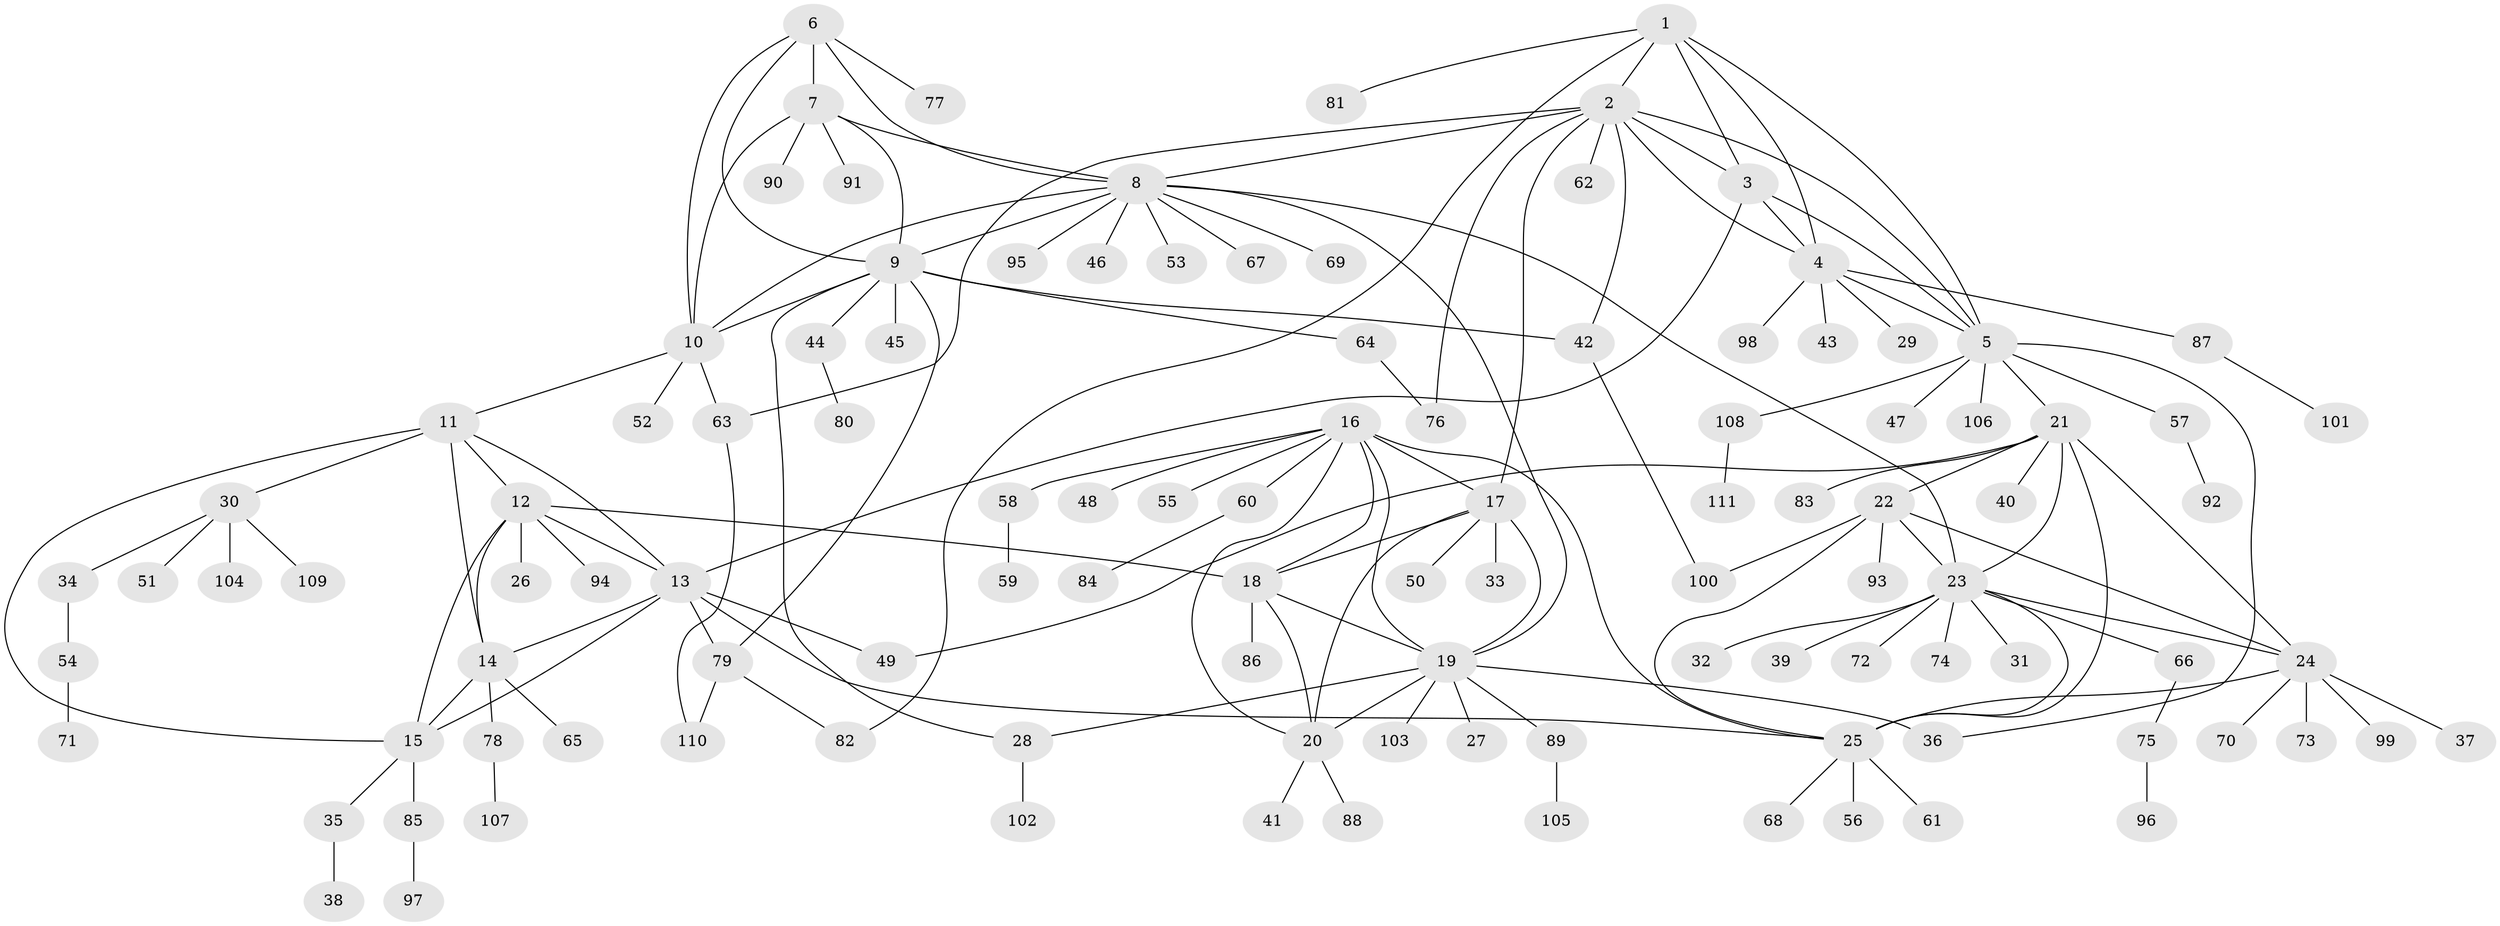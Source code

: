 // coarse degree distribution, {4: 0.025974025974025976, 17: 0.012987012987012988, 5: 0.012987012987012988, 10: 0.03896103896103896, 6: 0.03896103896103896, 7: 0.012987012987012988, 8: 0.025974025974025976, 9: 0.012987012987012988, 11: 0.012987012987012988, 1: 0.7272727272727273, 2: 0.06493506493506493, 3: 0.012987012987012988}
// Generated by graph-tools (version 1.1) at 2025/58/03/04/25 21:58:31]
// undirected, 111 vertices, 156 edges
graph export_dot {
graph [start="1"]
  node [color=gray90,style=filled];
  1;
  2;
  3;
  4;
  5;
  6;
  7;
  8;
  9;
  10;
  11;
  12;
  13;
  14;
  15;
  16;
  17;
  18;
  19;
  20;
  21;
  22;
  23;
  24;
  25;
  26;
  27;
  28;
  29;
  30;
  31;
  32;
  33;
  34;
  35;
  36;
  37;
  38;
  39;
  40;
  41;
  42;
  43;
  44;
  45;
  46;
  47;
  48;
  49;
  50;
  51;
  52;
  53;
  54;
  55;
  56;
  57;
  58;
  59;
  60;
  61;
  62;
  63;
  64;
  65;
  66;
  67;
  68;
  69;
  70;
  71;
  72;
  73;
  74;
  75;
  76;
  77;
  78;
  79;
  80;
  81;
  82;
  83;
  84;
  85;
  86;
  87;
  88;
  89;
  90;
  91;
  92;
  93;
  94;
  95;
  96;
  97;
  98;
  99;
  100;
  101;
  102;
  103;
  104;
  105;
  106;
  107;
  108;
  109;
  110;
  111;
  1 -- 2;
  1 -- 3;
  1 -- 4;
  1 -- 5;
  1 -- 81;
  1 -- 82;
  2 -- 3;
  2 -- 4;
  2 -- 5;
  2 -- 8;
  2 -- 17;
  2 -- 42;
  2 -- 62;
  2 -- 63;
  2 -- 76;
  3 -- 4;
  3 -- 5;
  3 -- 13;
  4 -- 5;
  4 -- 29;
  4 -- 43;
  4 -- 87;
  4 -- 98;
  5 -- 21;
  5 -- 36;
  5 -- 47;
  5 -- 57;
  5 -- 106;
  5 -- 108;
  6 -- 7;
  6 -- 8;
  6 -- 9;
  6 -- 10;
  6 -- 77;
  7 -- 8;
  7 -- 9;
  7 -- 10;
  7 -- 90;
  7 -- 91;
  8 -- 9;
  8 -- 10;
  8 -- 19;
  8 -- 23;
  8 -- 46;
  8 -- 53;
  8 -- 67;
  8 -- 69;
  8 -- 95;
  9 -- 10;
  9 -- 28;
  9 -- 42;
  9 -- 44;
  9 -- 45;
  9 -- 64;
  9 -- 79;
  10 -- 11;
  10 -- 52;
  10 -- 63;
  11 -- 12;
  11 -- 13;
  11 -- 14;
  11 -- 15;
  11 -- 30;
  12 -- 13;
  12 -- 14;
  12 -- 15;
  12 -- 18;
  12 -- 26;
  12 -- 94;
  13 -- 14;
  13 -- 15;
  13 -- 25;
  13 -- 49;
  13 -- 79;
  14 -- 15;
  14 -- 65;
  14 -- 78;
  15 -- 35;
  15 -- 85;
  16 -- 17;
  16 -- 18;
  16 -- 19;
  16 -- 20;
  16 -- 25;
  16 -- 48;
  16 -- 55;
  16 -- 58;
  16 -- 60;
  17 -- 18;
  17 -- 19;
  17 -- 20;
  17 -- 33;
  17 -- 50;
  18 -- 19;
  18 -- 20;
  18 -- 86;
  19 -- 20;
  19 -- 27;
  19 -- 28;
  19 -- 36;
  19 -- 89;
  19 -- 103;
  20 -- 41;
  20 -- 88;
  21 -- 22;
  21 -- 23;
  21 -- 24;
  21 -- 25;
  21 -- 40;
  21 -- 49;
  21 -- 83;
  22 -- 23;
  22 -- 24;
  22 -- 25;
  22 -- 93;
  22 -- 100;
  23 -- 24;
  23 -- 25;
  23 -- 31;
  23 -- 32;
  23 -- 39;
  23 -- 66;
  23 -- 72;
  23 -- 74;
  24 -- 25;
  24 -- 37;
  24 -- 70;
  24 -- 73;
  24 -- 99;
  25 -- 56;
  25 -- 61;
  25 -- 68;
  28 -- 102;
  30 -- 34;
  30 -- 51;
  30 -- 104;
  30 -- 109;
  34 -- 54;
  35 -- 38;
  42 -- 100;
  44 -- 80;
  54 -- 71;
  57 -- 92;
  58 -- 59;
  60 -- 84;
  63 -- 110;
  64 -- 76;
  66 -- 75;
  75 -- 96;
  78 -- 107;
  79 -- 82;
  79 -- 110;
  85 -- 97;
  87 -- 101;
  89 -- 105;
  108 -- 111;
}
